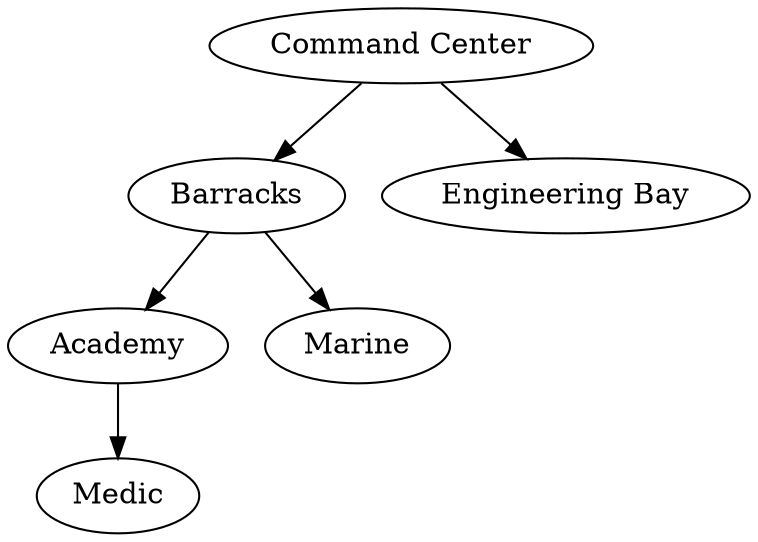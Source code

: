 digraph G {
0 [depth=0, label="Command Center", penwidth=1, strength=1, x=0, y=0, z=0];
1 [depth=1, label=Barracks, penwidth=1, strength=1, x=0, y=0, z=0];
2 [depth=1, label="Engineering Bay", penwidth=1, strength=1, x=0, y=0, z=0];
3 [depth=2, label=Academy, penwidth=1, strength=1, x=0, y=0, z=0];
4 [depth=2, label=Marine, penwidth=1, strength=1, x=0, y=0, z=0];
5 [depth=3, label=Medic, penwidth=1, strength=1, x=0, y=0, z=0];
0->1 ;
0->2 ;
1->3 ;
1->4 ;
3->5 ;
}
